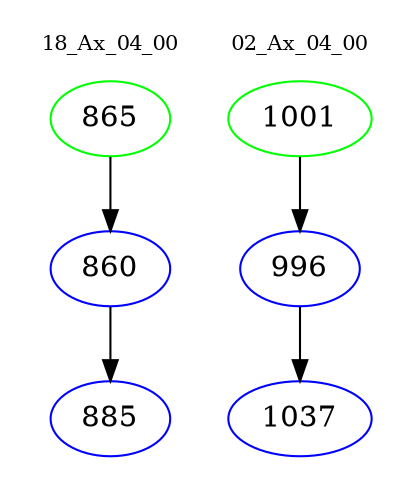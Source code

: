 digraph{
subgraph cluster_0 {
color = white
label = "18_Ax_04_00";
fontsize=10;
T0_865 [label="865", color="green"]
T0_865 -> T0_860 [color="black"]
T0_860 [label="860", color="blue"]
T0_860 -> T0_885 [color="black"]
T0_885 [label="885", color="blue"]
}
subgraph cluster_1 {
color = white
label = "02_Ax_04_00";
fontsize=10;
T1_1001 [label="1001", color="green"]
T1_1001 -> T1_996 [color="black"]
T1_996 [label="996", color="blue"]
T1_996 -> T1_1037 [color="black"]
T1_1037 [label="1037", color="blue"]
}
}
